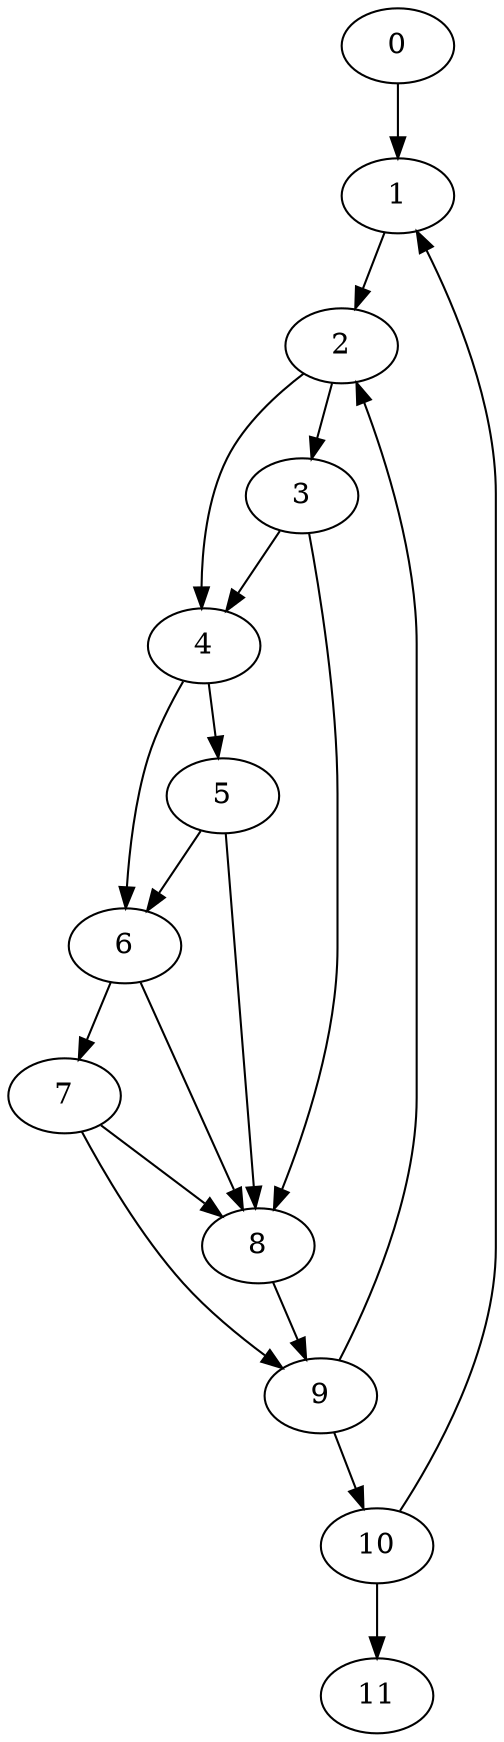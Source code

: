 digraph {
	0
	1
	2
	3
	4
	5
	6
	7
	8
	9
	10
	11
	0 -> 1
	10 -> 1
	9 -> 2
	1 -> 2
	2 -> 3
	2 -> 4
	3 -> 4
	5 -> 6
	4 -> 6
	6 -> 7
	6 -> 8
	7 -> 8
	3 -> 8
	5 -> 8
	9 -> 10
	10 -> 11
	4 -> 5
	8 -> 9
	7 -> 9
}
